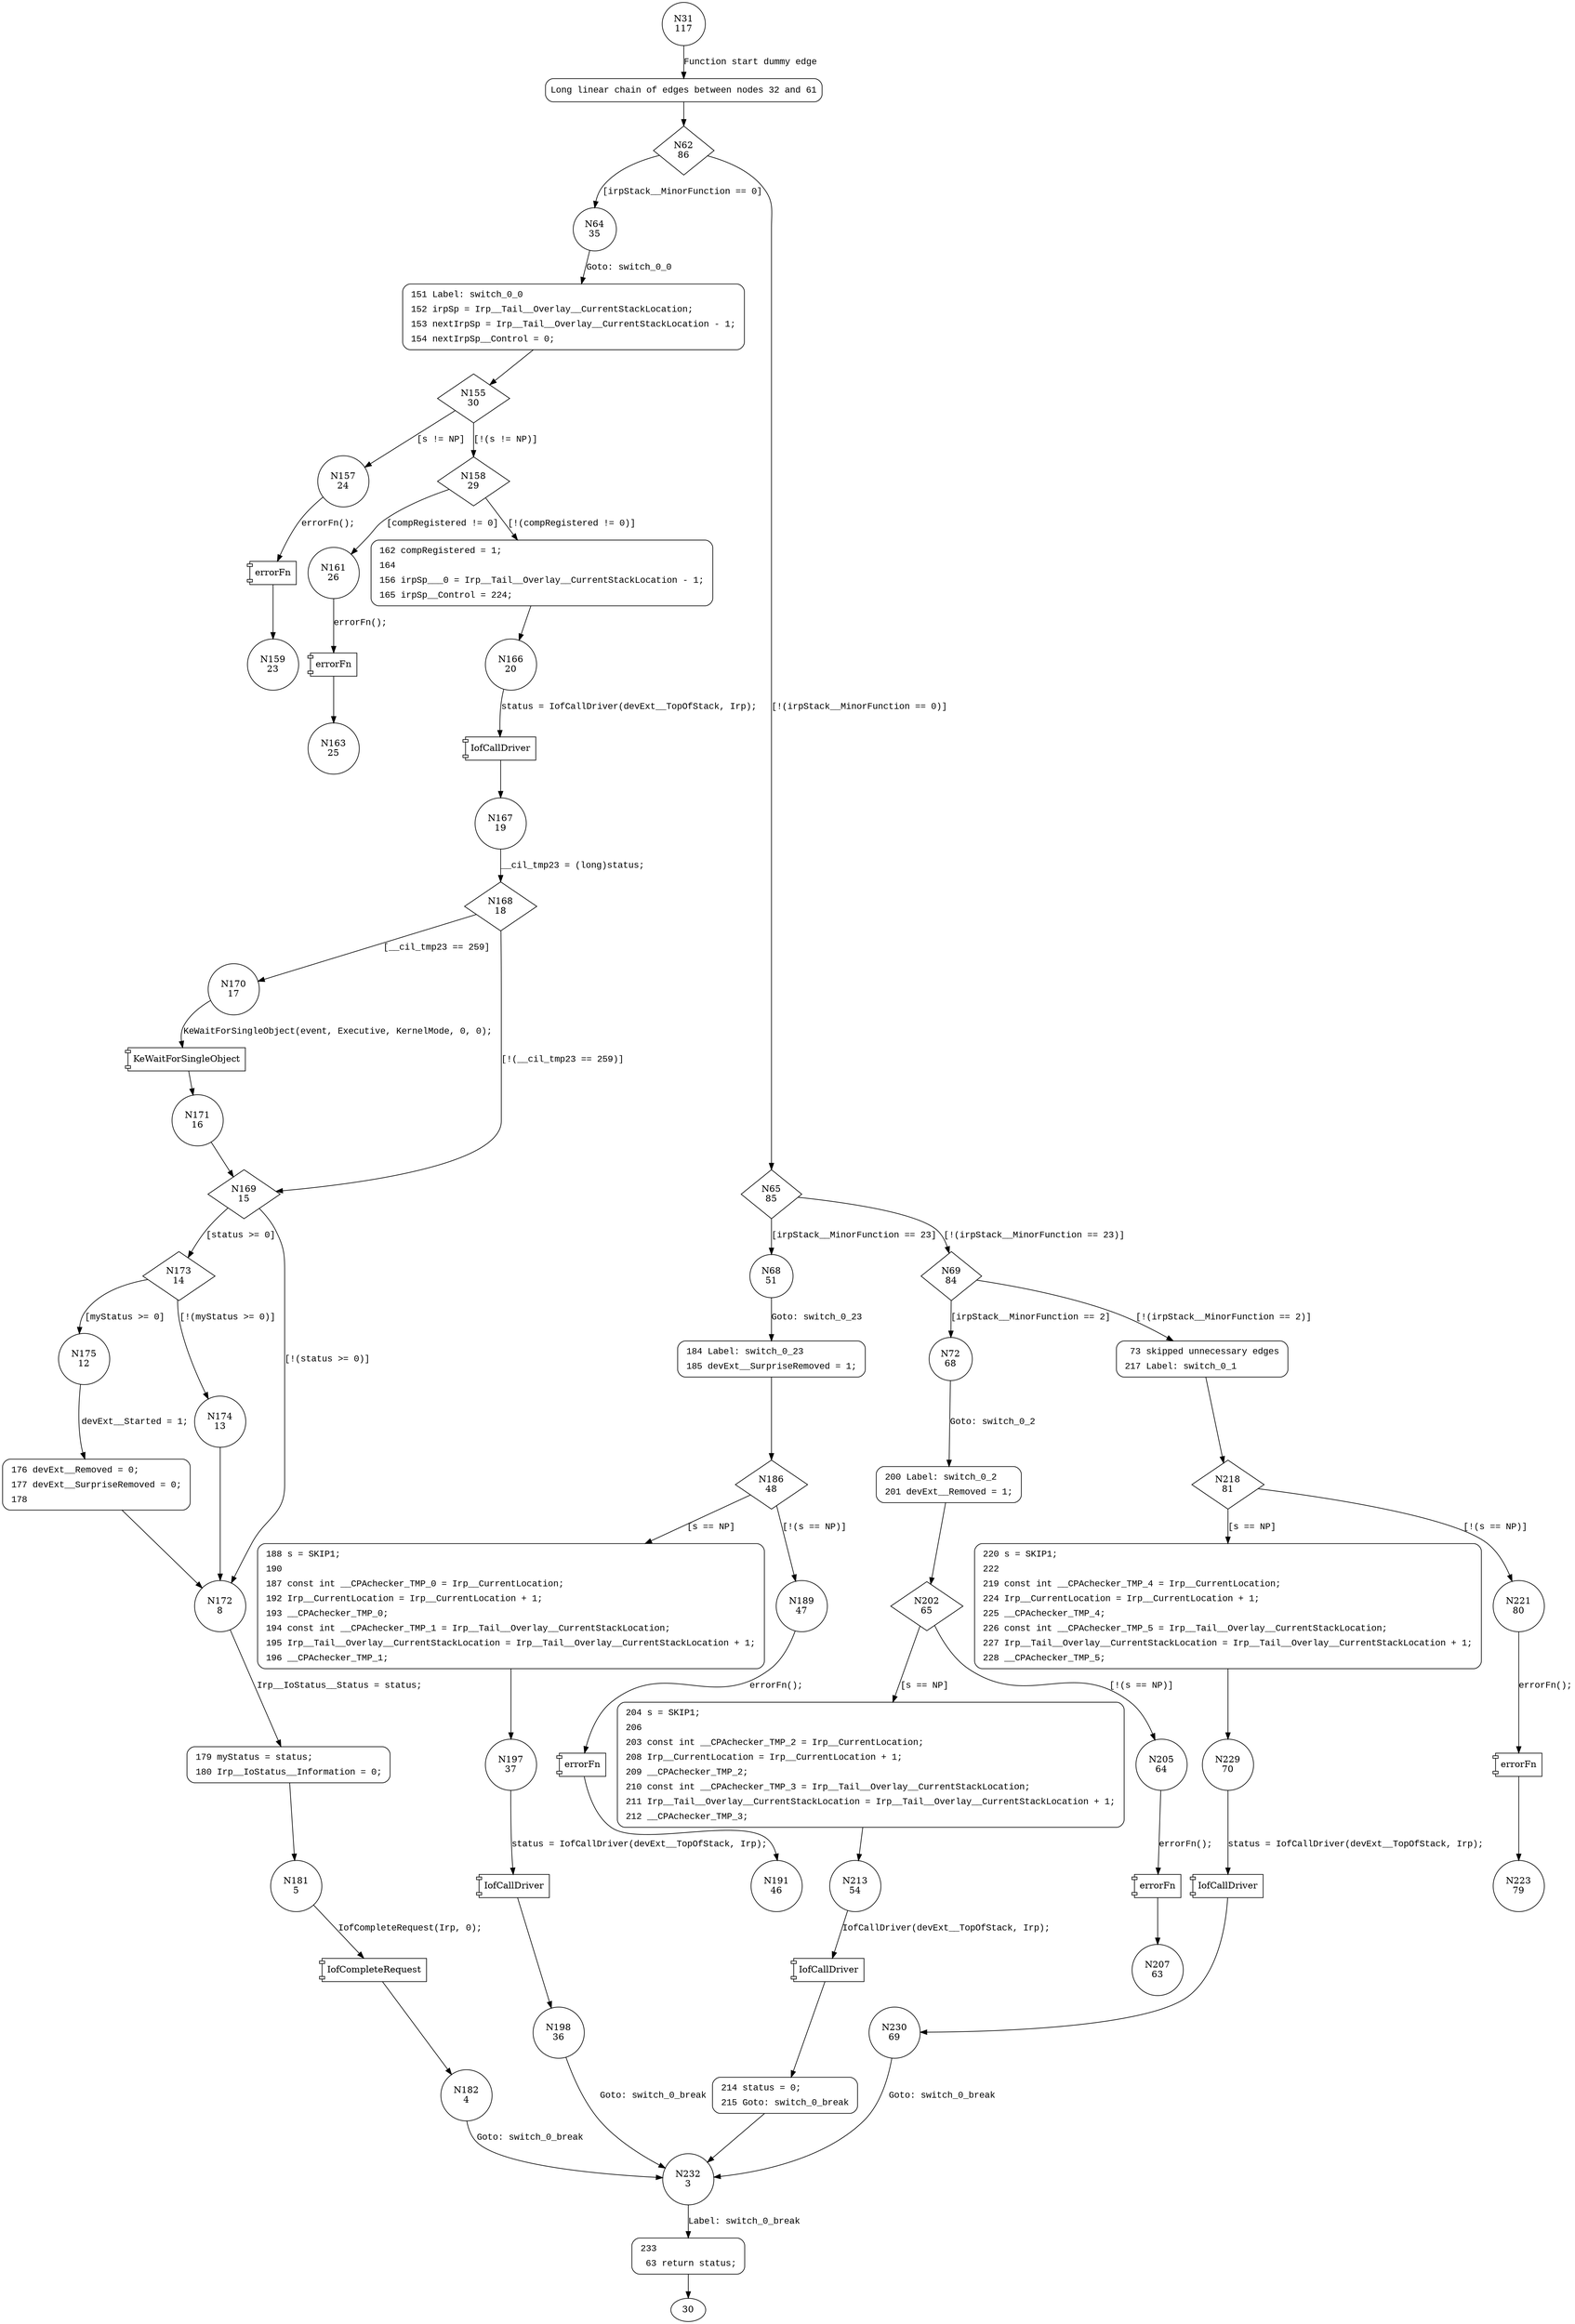 digraph KbFilter_PnP {
31 [shape="circle" label="N31\n117"]
32 [shape="circle" label="N32\n116"]
62 [shape="diamond" label="N62\n86"]
64 [shape="circle" label="N64\n35"]
65 [shape="diamond" label="N65\n85"]
68 [shape="circle" label="N68\n51"]
69 [shape="diamond" label="N69\n84"]
72 [shape="circle" label="N72\n68"]
73 [shape="circle" label="N73\n83"]
218 [shape="diamond" label="N218\n81"]
220 [shape="circle" label="N220\n78"]
221 [shape="circle" label="N221\n80"]
223 [shape="circle" label="N223\n79"]
229 [shape="circle" label="N229\n70"]
230 [shape="circle" label="N230\n69"]
232 [shape="circle" label="N232\n3"]
233 [shape="circle" label="N233\n2"]
200 [shape="circle" label="N200\n67"]
202 [shape="diamond" label="N202\n65"]
204 [shape="circle" label="N204\n62"]
205 [shape="circle" label="N205\n64"]
207 [shape="circle" label="N207\n63"]
213 [shape="circle" label="N213\n54"]
214 [shape="circle" label="N214\n53"]
184 [shape="circle" label="N184\n50"]
186 [shape="diamond" label="N186\n48"]
188 [shape="circle" label="N188\n45"]
189 [shape="circle" label="N189\n47"]
191 [shape="circle" label="N191\n46"]
197 [shape="circle" label="N197\n37"]
198 [shape="circle" label="N198\n36"]
151 [shape="circle" label="N151\n34"]
155 [shape="diamond" label="N155\n30"]
157 [shape="circle" label="N157\n24"]
158 [shape="diamond" label="N158\n29"]
161 [shape="circle" label="N161\n26"]
162 [shape="circle" label="N162\n28"]
166 [shape="circle" label="N166\n20"]
167 [shape="circle" label="N167\n19"]
168 [shape="diamond" label="N168\n18"]
170 [shape="circle" label="N170\n17"]
169 [shape="diamond" label="N169\n15"]
173 [shape="diamond" label="N173\n14"]
172 [shape="circle" label="N172\n8"]
179 [shape="circle" label="N179\n7"]
181 [shape="circle" label="N181\n5"]
182 [shape="circle" label="N182\n4"]
175 [shape="circle" label="N175\n12"]
174 [shape="circle" label="N174\n13"]
176 [shape="circle" label="N176\n11"]
171 [shape="circle" label="N171\n16"]
163 [shape="circle" label="N163\n25"]
159 [shape="circle" label="N159\n23"]
32 [style="filled,bold" penwidth="1" fillcolor="white" fontname="Courier New" shape="Mrecord" label="Long linear chain of edges between nodes 32 and 61"]
32 -> 62[label=""]
73 [style="filled,bold" penwidth="1" fillcolor="white" fontname="Courier New" shape="Mrecord" label=<<table border="0" cellborder="0" cellpadding="3" bgcolor="white"><tr><td align="right">73</td><td align="left">skipped unnecessary edges</td></tr><tr><td align="right">217</td><td align="left">Label: switch_0_1</td></tr></table>>]
73 -> 218[label=""]
220 [style="filled,bold" penwidth="1" fillcolor="white" fontname="Courier New" shape="Mrecord" label=<<table border="0" cellborder="0" cellpadding="3" bgcolor="white"><tr><td align="right">220</td><td align="left">s = SKIP1;</td></tr><tr><td align="right">222</td><td align="left"></td></tr><tr><td align="right">219</td><td align="left">const int __CPAchecker_TMP_4 = Irp__CurrentLocation;</td></tr><tr><td align="right">224</td><td align="left">Irp__CurrentLocation = Irp__CurrentLocation + 1;</td></tr><tr><td align="right">225</td><td align="left">__CPAchecker_TMP_4;</td></tr><tr><td align="right">226</td><td align="left">const int __CPAchecker_TMP_5 = Irp__Tail__Overlay__CurrentStackLocation;</td></tr><tr><td align="right">227</td><td align="left">Irp__Tail__Overlay__CurrentStackLocation = Irp__Tail__Overlay__CurrentStackLocation + 1;</td></tr><tr><td align="right">228</td><td align="left">__CPAchecker_TMP_5;</td></tr></table>>]
220 -> 229[label=""]
233 [style="filled,bold" penwidth="1" fillcolor="white" fontname="Courier New" shape="Mrecord" label=<<table border="0" cellborder="0" cellpadding="3" bgcolor="white"><tr><td align="right">233</td><td align="left"></td></tr><tr><td align="right">63</td><td align="left">return status;</td></tr></table>>]
233 -> 30[label=""]
200 [style="filled,bold" penwidth="1" fillcolor="white" fontname="Courier New" shape="Mrecord" label=<<table border="0" cellborder="0" cellpadding="3" bgcolor="white"><tr><td align="right">200</td><td align="left">Label: switch_0_2</td></tr><tr><td align="right">201</td><td align="left">devExt__Removed = 1;</td></tr></table>>]
200 -> 202[label=""]
204 [style="filled,bold" penwidth="1" fillcolor="white" fontname="Courier New" shape="Mrecord" label=<<table border="0" cellborder="0" cellpadding="3" bgcolor="white"><tr><td align="right">204</td><td align="left">s = SKIP1;</td></tr><tr><td align="right">206</td><td align="left"></td></tr><tr><td align="right">203</td><td align="left">const int __CPAchecker_TMP_2 = Irp__CurrentLocation;</td></tr><tr><td align="right">208</td><td align="left">Irp__CurrentLocation = Irp__CurrentLocation + 1;</td></tr><tr><td align="right">209</td><td align="left">__CPAchecker_TMP_2;</td></tr><tr><td align="right">210</td><td align="left">const int __CPAchecker_TMP_3 = Irp__Tail__Overlay__CurrentStackLocation;</td></tr><tr><td align="right">211</td><td align="left">Irp__Tail__Overlay__CurrentStackLocation = Irp__Tail__Overlay__CurrentStackLocation + 1;</td></tr><tr><td align="right">212</td><td align="left">__CPAchecker_TMP_3;</td></tr></table>>]
204 -> 213[label=""]
214 [style="filled,bold" penwidth="1" fillcolor="white" fontname="Courier New" shape="Mrecord" label=<<table border="0" cellborder="0" cellpadding="3" bgcolor="white"><tr><td align="right">214</td><td align="left">status = 0;</td></tr><tr><td align="right">215</td><td align="left">Goto: switch_0_break</td></tr></table>>]
214 -> 232[label=""]
184 [style="filled,bold" penwidth="1" fillcolor="white" fontname="Courier New" shape="Mrecord" label=<<table border="0" cellborder="0" cellpadding="3" bgcolor="white"><tr><td align="right">184</td><td align="left">Label: switch_0_23</td></tr><tr><td align="right">185</td><td align="left">devExt__SurpriseRemoved = 1;</td></tr></table>>]
184 -> 186[label=""]
188 [style="filled,bold" penwidth="1" fillcolor="white" fontname="Courier New" shape="Mrecord" label=<<table border="0" cellborder="0" cellpadding="3" bgcolor="white"><tr><td align="right">188</td><td align="left">s = SKIP1;</td></tr><tr><td align="right">190</td><td align="left"></td></tr><tr><td align="right">187</td><td align="left">const int __CPAchecker_TMP_0 = Irp__CurrentLocation;</td></tr><tr><td align="right">192</td><td align="left">Irp__CurrentLocation = Irp__CurrentLocation + 1;</td></tr><tr><td align="right">193</td><td align="left">__CPAchecker_TMP_0;</td></tr><tr><td align="right">194</td><td align="left">const int __CPAchecker_TMP_1 = Irp__Tail__Overlay__CurrentStackLocation;</td></tr><tr><td align="right">195</td><td align="left">Irp__Tail__Overlay__CurrentStackLocation = Irp__Tail__Overlay__CurrentStackLocation + 1;</td></tr><tr><td align="right">196</td><td align="left">__CPAchecker_TMP_1;</td></tr></table>>]
188 -> 197[label=""]
151 [style="filled,bold" penwidth="1" fillcolor="white" fontname="Courier New" shape="Mrecord" label=<<table border="0" cellborder="0" cellpadding="3" bgcolor="white"><tr><td align="right">151</td><td align="left">Label: switch_0_0</td></tr><tr><td align="right">152</td><td align="left">irpSp = Irp__Tail__Overlay__CurrentStackLocation;</td></tr><tr><td align="right">153</td><td align="left">nextIrpSp = Irp__Tail__Overlay__CurrentStackLocation - 1;</td></tr><tr><td align="right">154</td><td align="left">nextIrpSp__Control = 0;</td></tr></table>>]
151 -> 155[label=""]
162 [style="filled,bold" penwidth="1" fillcolor="white" fontname="Courier New" shape="Mrecord" label=<<table border="0" cellborder="0" cellpadding="3" bgcolor="white"><tr><td align="right">162</td><td align="left">compRegistered = 1;</td></tr><tr><td align="right">164</td><td align="left"></td></tr><tr><td align="right">156</td><td align="left">irpSp___0 = Irp__Tail__Overlay__CurrentStackLocation - 1;</td></tr><tr><td align="right">165</td><td align="left">irpSp__Control = 224;</td></tr></table>>]
162 -> 166[label=""]
179 [style="filled,bold" penwidth="1" fillcolor="white" fontname="Courier New" shape="Mrecord" label=<<table border="0" cellborder="0" cellpadding="3" bgcolor="white"><tr><td align="right">179</td><td align="left">myStatus = status;</td></tr><tr><td align="right">180</td><td align="left">Irp__IoStatus__Information = 0;</td></tr></table>>]
179 -> 181[label=""]
176 [style="filled,bold" penwidth="1" fillcolor="white" fontname="Courier New" shape="Mrecord" label=<<table border="0" cellborder="0" cellpadding="3" bgcolor="white"><tr><td align="right">176</td><td align="left">devExt__Removed = 0;</td></tr><tr><td align="right">177</td><td align="left">devExt__SurpriseRemoved = 0;</td></tr><tr><td align="right">178</td><td align="left"></td></tr></table>>]
176 -> 172[label=""]
31 -> 32 [label="Function start dummy edge" fontname="Courier New"]
62 -> 64 [label="[irpStack__MinorFunction == 0]" fontname="Courier New"]
62 -> 65 [label="[!(irpStack__MinorFunction == 0)]" fontname="Courier New"]
65 -> 68 [label="[irpStack__MinorFunction == 23]" fontname="Courier New"]
65 -> 69 [label="[!(irpStack__MinorFunction == 23)]" fontname="Courier New"]
69 -> 72 [label="[irpStack__MinorFunction == 2]" fontname="Courier New"]
69 -> 73 [label="[!(irpStack__MinorFunction == 2)]" fontname="Courier New"]
218 -> 220 [label="[s == NP]" fontname="Courier New"]
218 -> 221 [label="[!(s == NP)]" fontname="Courier New"]
100011 [shape="component" label="errorFn"]
221 -> 100011 [label="errorFn();" fontname="Courier New"]
100011 -> 223 [label="" fontname="Courier New"]
100012 [shape="component" label="IofCallDriver"]
229 -> 100012 [label="status = IofCallDriver(devExt__TopOfStack, Irp);" fontname="Courier New"]
100012 -> 230 [label="" fontname="Courier New"]
232 -> 233 [label="Label: switch_0_break" fontname="Courier New"]
72 -> 200 [label="Goto: switch_0_2" fontname="Courier New"]
202 -> 204 [label="[s == NP]" fontname="Courier New"]
202 -> 205 [label="[!(s == NP)]" fontname="Courier New"]
100013 [shape="component" label="errorFn"]
205 -> 100013 [label="errorFn();" fontname="Courier New"]
100013 -> 207 [label="" fontname="Courier New"]
100014 [shape="component" label="IofCallDriver"]
213 -> 100014 [label="IofCallDriver(devExt__TopOfStack, Irp);" fontname="Courier New"]
100014 -> 214 [label="" fontname="Courier New"]
68 -> 184 [label="Goto: switch_0_23" fontname="Courier New"]
186 -> 188 [label="[s == NP]" fontname="Courier New"]
186 -> 189 [label="[!(s == NP)]" fontname="Courier New"]
100015 [shape="component" label="errorFn"]
189 -> 100015 [label="errorFn();" fontname="Courier New"]
100015 -> 191 [label="" fontname="Courier New"]
100016 [shape="component" label="IofCallDriver"]
197 -> 100016 [label="status = IofCallDriver(devExt__TopOfStack, Irp);" fontname="Courier New"]
100016 -> 198 [label="" fontname="Courier New"]
64 -> 151 [label="Goto: switch_0_0" fontname="Courier New"]
155 -> 157 [label="[s != NP]" fontname="Courier New"]
155 -> 158 [label="[!(s != NP)]" fontname="Courier New"]
158 -> 161 [label="[compRegistered != 0]" fontname="Courier New"]
158 -> 162 [label="[!(compRegistered != 0)]" fontname="Courier New"]
100017 [shape="component" label="IofCallDriver"]
166 -> 100017 [label="status = IofCallDriver(devExt__TopOfStack, Irp);" fontname="Courier New"]
100017 -> 167 [label="" fontname="Courier New"]
168 -> 170 [label="[__cil_tmp23 == 259]" fontname="Courier New"]
168 -> 169 [label="[!(__cil_tmp23 == 259)]" fontname="Courier New"]
169 -> 173 [label="[status >= 0]" fontname="Courier New"]
169 -> 172 [label="[!(status >= 0)]" fontname="Courier New"]
172 -> 179 [label="Irp__IoStatus__Status = status;" fontname="Courier New"]
100018 [shape="component" label="IofCompleteRequest"]
181 -> 100018 [label="IofCompleteRequest(Irp, 0);" fontname="Courier New"]
100018 -> 182 [label="" fontname="Courier New"]
173 -> 175 [label="[myStatus >= 0]" fontname="Courier New"]
173 -> 174 [label="[!(myStatus >= 0)]" fontname="Courier New"]
175 -> 176 [label="devExt__Started = 1;" fontname="Courier New"]
100019 [shape="component" label="KeWaitForSingleObject"]
170 -> 100019 [label="KeWaitForSingleObject(event, Executive, KernelMode, 0, 0);" fontname="Courier New"]
100019 -> 171 [label="" fontname="Courier New"]
100020 [shape="component" label="errorFn"]
161 -> 100020 [label="errorFn();" fontname="Courier New"]
100020 -> 163 [label="" fontname="Courier New"]
100021 [shape="component" label="errorFn"]
157 -> 100021 [label="errorFn();" fontname="Courier New"]
100021 -> 159 [label="" fontname="Courier New"]
230 -> 232 [label="Goto: switch_0_break" fontname="Courier New"]
198 -> 232 [label="Goto: switch_0_break" fontname="Courier New"]
167 -> 168 [label="__cil_tmp23 = (long)status;" fontname="Courier New"]
182 -> 232 [label="Goto: switch_0_break" fontname="Courier New"]
174 -> 172 [label="" fontname="Courier New"]
171 -> 169 [label="" fontname="Courier New"]
}